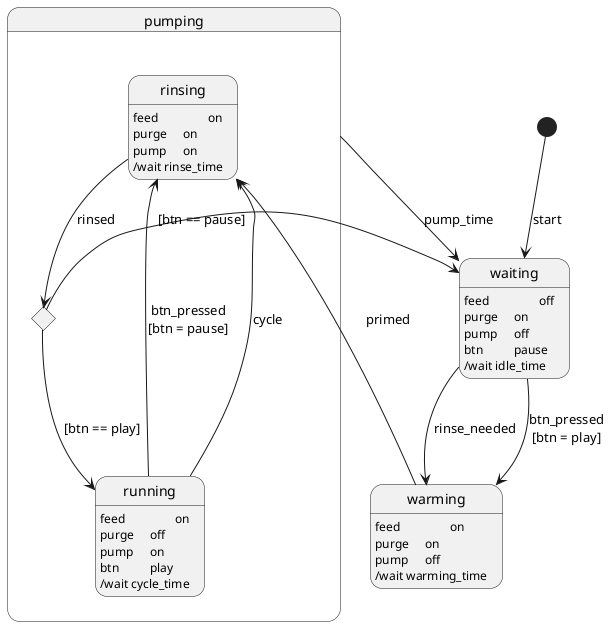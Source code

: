@startuml water_state
hide empty description

state waiting {
  waiting: feed\t\toff
  waiting: purge\ton
  waiting: pump\toff
  waiting: btn\t\tpause
  waiting: /wait idle_time
}

state warming {
  warming : feed\t\ton
  warming : purge\ton
  warming : pump\toff
  warming : /wait warming_time
}

state pumping {
  state rinsing {
    rinsing: feed\t\ton
    rinsing: purge\ton
    rinsing: pump\ton
    rinsing: /wait rinse_time
  }

  state running {
    running: feed\t\ton
    running: purge\toff
    running: pump\ton
    running: btn\t\tplay
    running: /wait cycle_time
  }
  state stopstart <<choice>>
}

[*] --> waiting : start
waiting --> warming : rinse_needed
waiting --> warming : btn_pressed\n[btn = play]
warming --> rinsing: primed
rinsing --> stopstart: rinsed
stopstart --> running : [btn == play]
running --> rinsing: btn_pressed\n[btn = pause]
stopstart--> waiting : [btn == pause]
running --> rinsing: cycle
pumping --> waiting : pump_time

@enduml
